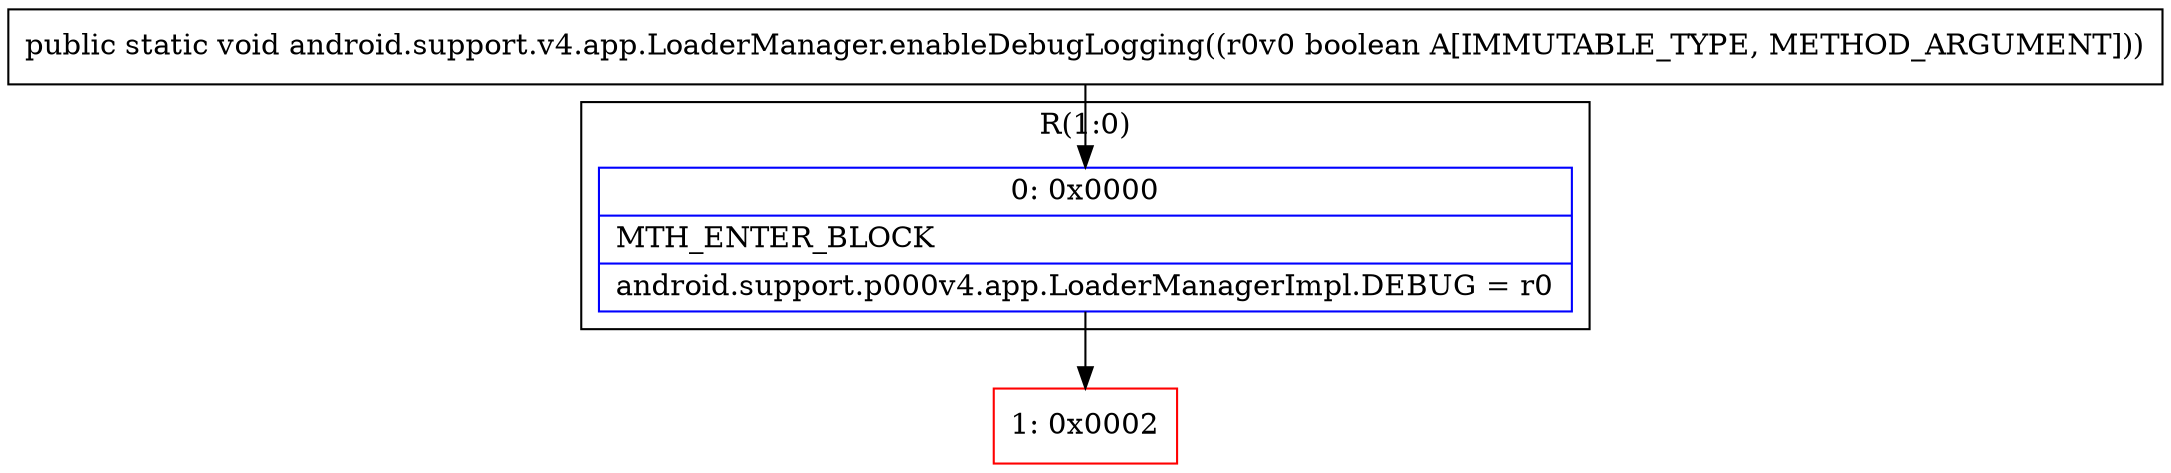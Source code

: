 digraph "CFG forandroid.support.v4.app.LoaderManager.enableDebugLogging(Z)V" {
subgraph cluster_Region_772050829 {
label = "R(1:0)";
node [shape=record,color=blue];
Node_0 [shape=record,label="{0\:\ 0x0000|MTH_ENTER_BLOCK\l|android.support.p000v4.app.LoaderManagerImpl.DEBUG = r0\l}"];
}
Node_1 [shape=record,color=red,label="{1\:\ 0x0002}"];
MethodNode[shape=record,label="{public static void android.support.v4.app.LoaderManager.enableDebugLogging((r0v0 boolean A[IMMUTABLE_TYPE, METHOD_ARGUMENT])) }"];
MethodNode -> Node_0;
Node_0 -> Node_1;
}

